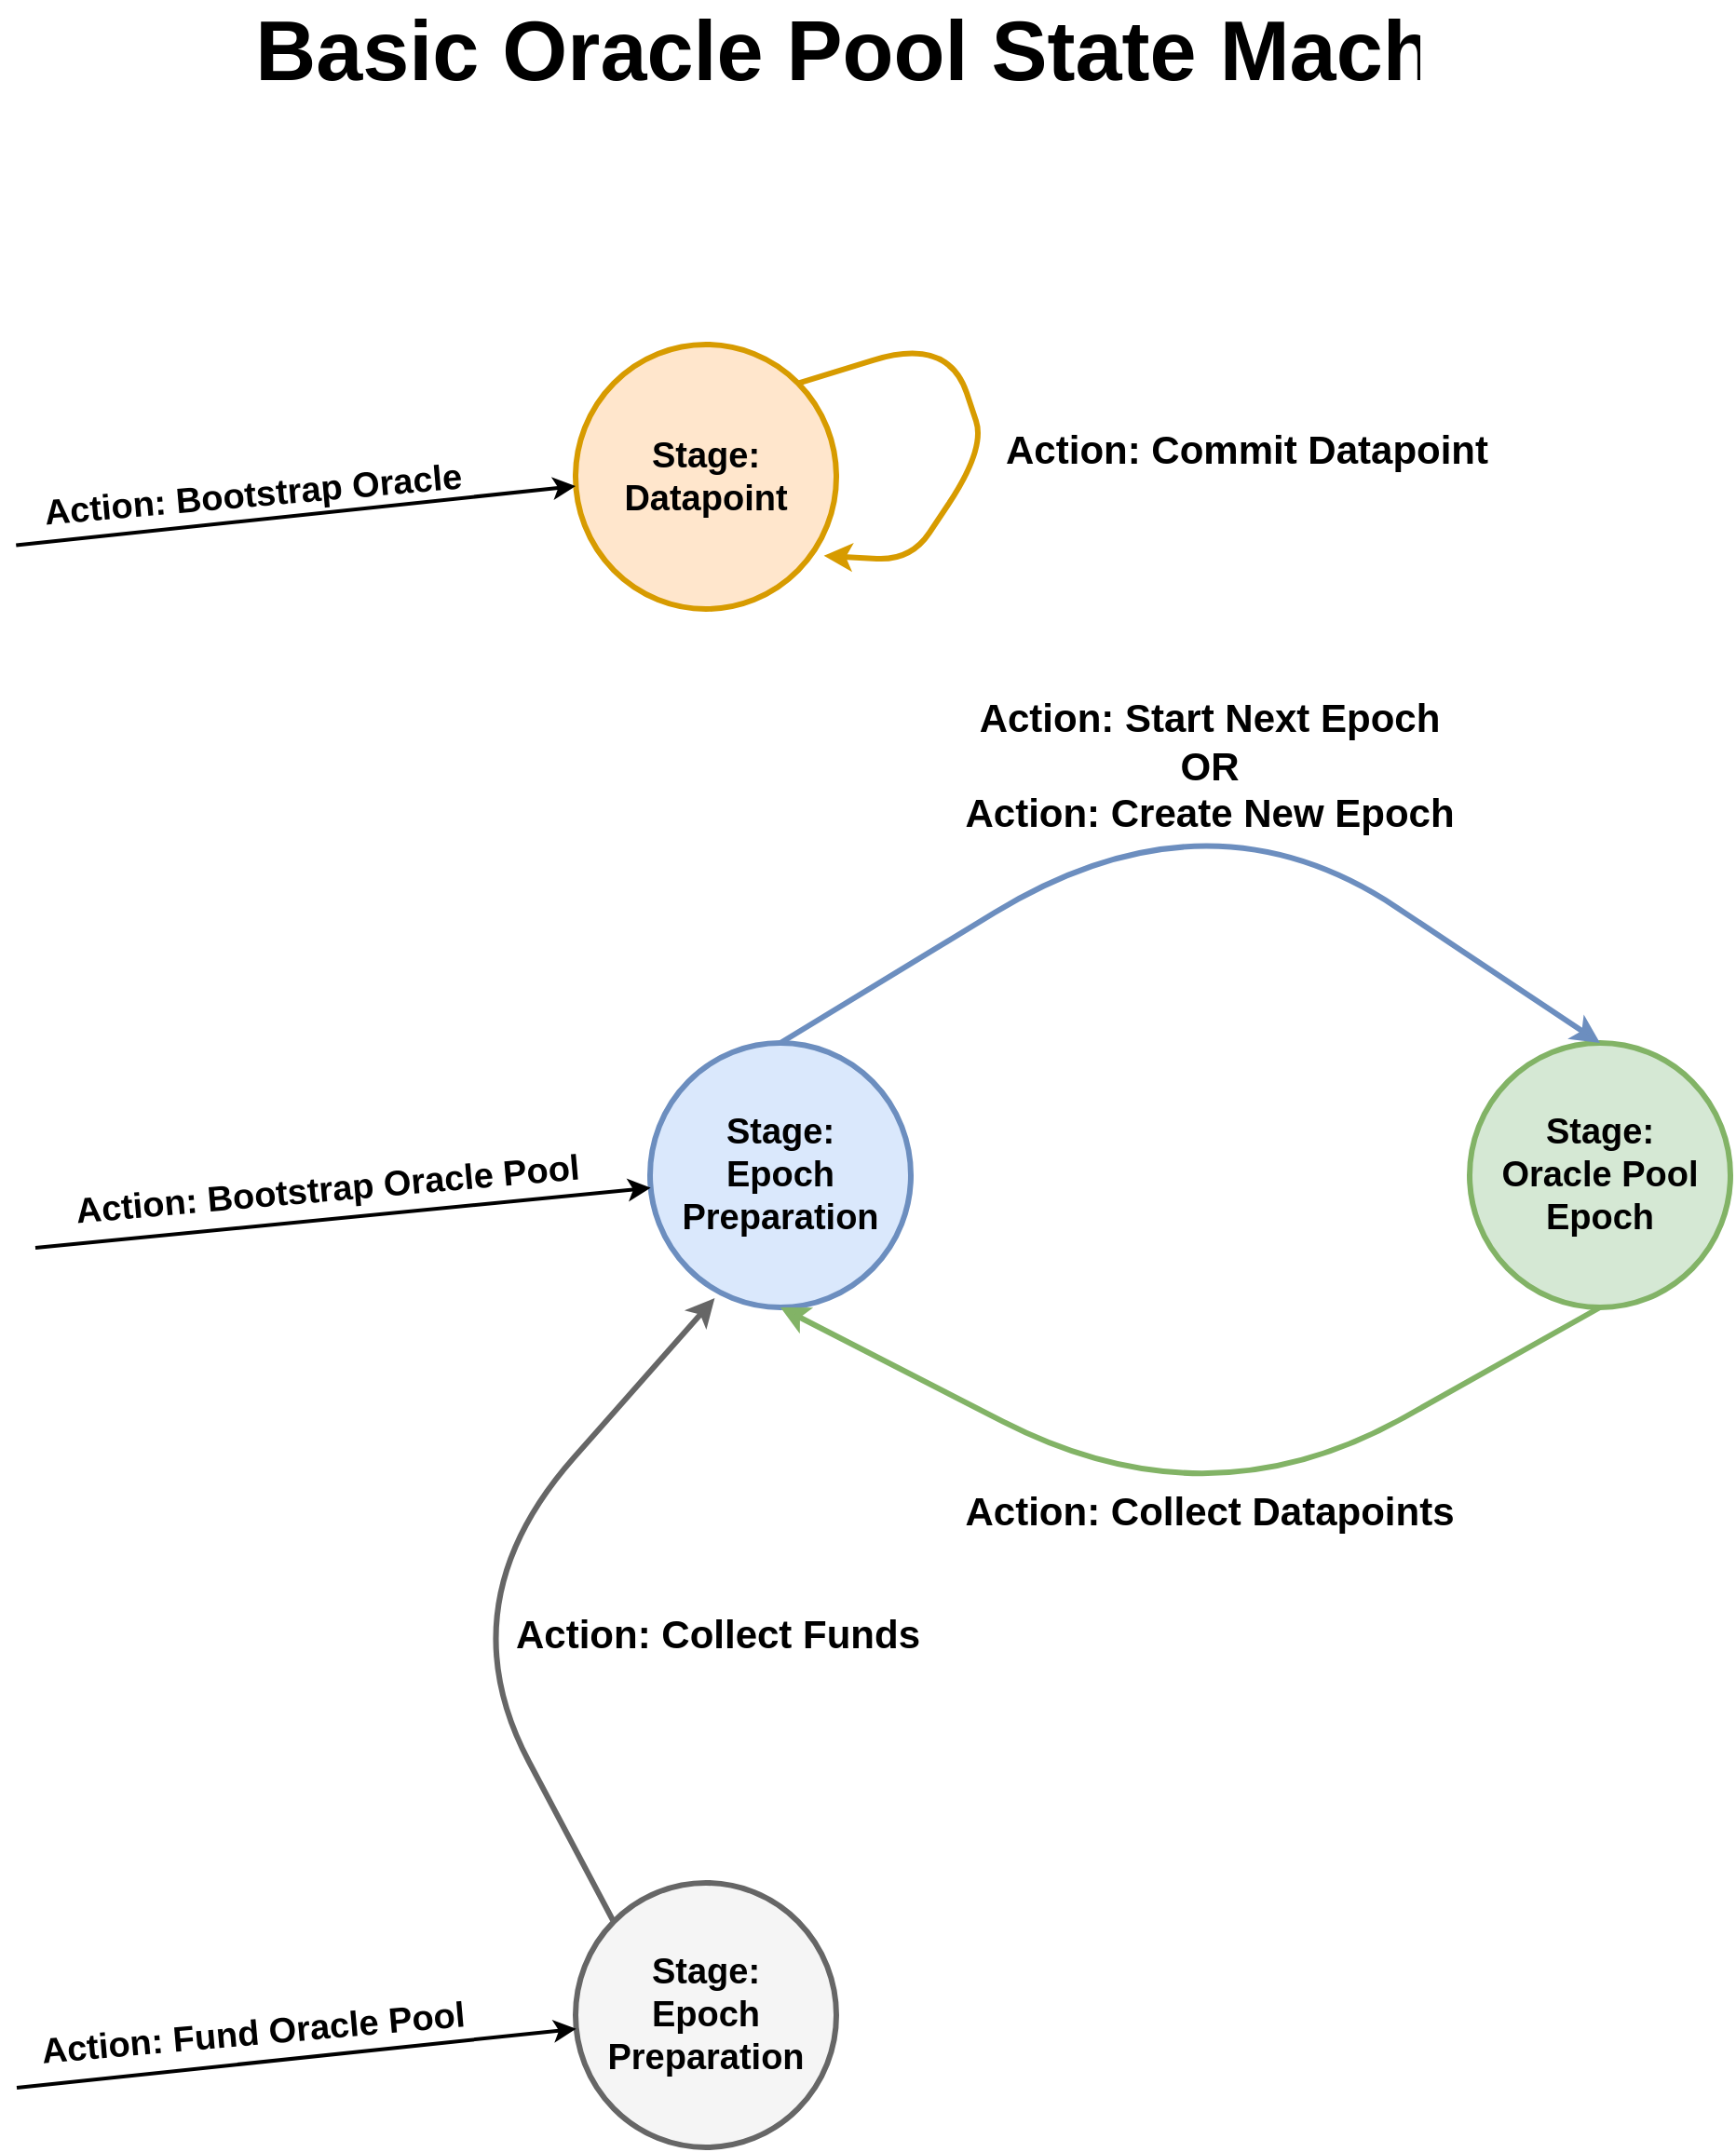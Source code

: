 <mxfile version="13.3.1" type="device"><diagram id="C5RBs43oDa-KdzZeNtuy" name="Page-1"><mxGraphModel dx="2031" dy="1194" grid="1" gridSize="10" guides="1" tooltips="1" connect="1" arrows="1" fold="1" page="1" pageScale="1" pageWidth="1400" pageHeight="1400" math="0" shadow="0"><root><mxCell id="WIyWlLk6GJQsqaUBKTNV-0"/><mxCell id="WIyWlLk6GJQsqaUBKTNV-1" parent="WIyWlLk6GJQsqaUBKTNV-0"/><mxCell id="g2f471BsYhic3x-S7ay1-4" value="&lt;span style=&quot;font-size: 19px&quot;&gt;&lt;b&gt;Stage:&lt;br&gt;Epoch Preparation&lt;/b&gt;&lt;/span&gt;" style="ellipse;whiteSpace=wrap;html=1;aspect=fixed;fillColor=#dae8fc;strokeColor=#6c8ebf;strokeWidth=3;" vertex="1" parent="WIyWlLk6GJQsqaUBKTNV-1"><mxGeometry x="550" y="623" width="140" height="142" as="geometry"/></mxCell><mxCell id="g2f471BsYhic3x-S7ay1-6" value="" style="endArrow=classic;html=1;strokeWidth=2;" edge="1" parent="WIyWlLk6GJQsqaUBKTNV-1" target="g2f471BsYhic3x-S7ay1-4"><mxGeometry width="50" height="50" relative="1" as="geometry"><mxPoint x="220" y="733" as="sourcePoint"/><mxPoint x="170" y="683" as="targetPoint"/></mxGeometry></mxCell><mxCell id="g2f471BsYhic3x-S7ay1-8" value="&lt;font style=&quot;font-size: 19px&quot;&gt;&lt;b&gt;Action: Bootstrap Oracle Pool&lt;br&gt;&lt;/b&gt;&lt;/font&gt;" style="text;html=1;strokeColor=none;fillColor=none;align=center;verticalAlign=middle;whiteSpace=wrap;rounded=0;rotation=355;" vertex="1" parent="WIyWlLk6GJQsqaUBKTNV-1"><mxGeometry x="236.9" y="690.82" width="280.02" height="22" as="geometry"/></mxCell><mxCell id="g2f471BsYhic3x-S7ay1-9" value="&lt;span style=&quot;font-size: 19px&quot;&gt;&lt;b&gt;Stage:&lt;br&gt;Oracle Pool Epoch&lt;/b&gt;&lt;/span&gt;" style="ellipse;whiteSpace=wrap;html=1;aspect=fixed;fillColor=#d5e8d4;strokeColor=#82b366;strokeWidth=3;" vertex="1" parent="WIyWlLk6GJQsqaUBKTNV-1"><mxGeometry x="990" y="623" width="140" height="142" as="geometry"/></mxCell><mxCell id="g2f471BsYhic3x-S7ay1-13" value="" style="endArrow=classic;html=1;strokeWidth=3;exitX=0.5;exitY=0;exitDx=0;exitDy=0;entryX=0.5;entryY=0;entryDx=0;entryDy=0;arcSize=400;fillColor=#dae8fc;strokeColor=#6c8ebf;" edge="1" parent="WIyWlLk6GJQsqaUBKTNV-1" source="g2f471BsYhic3x-S7ay1-4" target="g2f471BsYhic3x-S7ay1-9"><mxGeometry width="50" height="50" relative="1" as="geometry"><mxPoint x="880" y="633" as="sourcePoint"/><mxPoint x="930" y="583" as="targetPoint"/><Array as="points"><mxPoint x="850" y="483"/></Array></mxGeometry></mxCell><mxCell id="g2f471BsYhic3x-S7ay1-14" value="" style="endArrow=none;html=1;strokeWidth=3;exitX=0.5;exitY=1;exitDx=0;exitDy=0;entryX=0.5;entryY=1;entryDx=0;entryDy=0;arcSize=400;startArrow=classic;startFill=1;endFill=0;fillColor=#d5e8d4;strokeColor=#82b366;" edge="1" parent="WIyWlLk6GJQsqaUBKTNV-1" source="g2f471BsYhic3x-S7ay1-4" target="g2f471BsYhic3x-S7ay1-9"><mxGeometry width="50" height="50" relative="1" as="geometry"><mxPoint x="630" y="903" as="sourcePoint"/><mxPoint x="1070" y="903" as="targetPoint"/><Array as="points"><mxPoint x="850" y="883"/></Array></mxGeometry></mxCell><mxCell id="g2f471BsYhic3x-S7ay1-15" value="&lt;b style=&quot;color: rgb(0 , 0 , 0) ; font-size: 19px&quot;&gt;Stage:&lt;br&gt;Epoch Preparation&lt;/b&gt;&lt;span style=&quot;font-size: 19px&quot;&gt;&lt;b&gt;&lt;br&gt;&lt;/b&gt;&lt;/span&gt;" style="ellipse;whiteSpace=wrap;html=1;aspect=fixed;fillColor=#f5f5f5;strokeColor=#666666;strokeWidth=3;fontColor=#333333;" vertex="1" parent="WIyWlLk6GJQsqaUBKTNV-1"><mxGeometry x="510" y="1074" width="140" height="142" as="geometry"/></mxCell><mxCell id="g2f471BsYhic3x-S7ay1-16" value="" style="endArrow=classic;html=1;strokeWidth=2;" edge="1" parent="WIyWlLk6GJQsqaUBKTNV-1" target="g2f471BsYhic3x-S7ay1-15"><mxGeometry width="50" height="50" relative="1" as="geometry"><mxPoint x="210" y="1184" as="sourcePoint"/><mxPoint x="170" y="283" as="targetPoint"/></mxGeometry></mxCell><mxCell id="g2f471BsYhic3x-S7ay1-17" value="&lt;font style=&quot;font-size: 19px;&quot;&gt;&lt;b style=&quot;font-size: 19px;&quot;&gt;Action: Fund Oracle Pool&lt;/b&gt;&lt;b style=&quot;font-size: 19px;&quot;&gt;&lt;br style=&quot;font-size: 19px;&quot;&gt;&lt;/b&gt;&lt;/font&gt;" style="text;html=1;strokeColor=none;fillColor=none;align=center;verticalAlign=middle;whiteSpace=wrap;rounded=0;rotation=355;fontSize=19;" vertex="1" parent="WIyWlLk6GJQsqaUBKTNV-1"><mxGeometry x="222" y="1144" width="230" height="22" as="geometry"/></mxCell><mxCell id="g2f471BsYhic3x-S7ay1-20" value="" style="endArrow=classic;html=1;strokeWidth=3;entryX=0.248;entryY=0.965;entryDx=0;entryDy=0;arcSize=400;startArrow=none;startFill=0;endFill=1;fontSize=17;fillColor=#f5f5f5;strokeColor=#666666;entryPerimeter=0;" edge="1" parent="WIyWlLk6GJQsqaUBKTNV-1" target="g2f471BsYhic3x-S7ay1-4"><mxGeometry width="50" height="50" relative="1" as="geometry"><mxPoint x="530" y="1094" as="sourcePoint"/><mxPoint x="1060" y="365.0" as="targetPoint"/><Array as="points"><mxPoint x="440" y="924"/></Array></mxGeometry></mxCell><mxCell id="g2f471BsYhic3x-S7ay1-21" value="&lt;b&gt;&lt;font style=&quot;font-size: 21px&quot;&gt;Action: Collect Funds&lt;/font&gt;&lt;/b&gt;" style="edgeLabel;html=1;align=center;verticalAlign=middle;resizable=0;points=[];fontSize=17;" vertex="1" connectable="0" parent="g2f471BsYhic3x-S7ay1-20"><mxGeometry x="-0.12" y="19" relative="1" as="geometry"><mxPoint x="157.41" y="-3.67" as="offset"/></mxGeometry></mxCell><mxCell id="g2f471BsYhic3x-S7ay1-26" value="&lt;b style=&quot;color: rgb(0 , 0 , 0) ; font-size: 19px&quot;&gt;Stage:&lt;br&gt;Datapoint&lt;/b&gt;&lt;span style=&quot;font-size: 19px&quot;&gt;&lt;b&gt;&lt;br&gt;&lt;/b&gt;&lt;/span&gt;" style="ellipse;whiteSpace=wrap;html=1;aspect=fixed;fillColor=#ffe6cc;strokeColor=#d79b00;strokeWidth=3;" vertex="1" parent="WIyWlLk6GJQsqaUBKTNV-1"><mxGeometry x="510" y="247.97" width="140" height="142" as="geometry"/></mxCell><mxCell id="g2f471BsYhic3x-S7ay1-27" value="&lt;font style=&quot;font-size: 19px&quot;&gt;&lt;b style=&quot;font-size: 19px&quot;&gt;Action: Bootstrap Oracle&lt;/b&gt;&lt;b style=&quot;font-size: 19px&quot;&gt;&lt;br style=&quot;font-size: 19px&quot;&gt;&lt;/b&gt;&lt;/font&gt;" style="text;html=1;strokeColor=none;fillColor=none;align=center;verticalAlign=middle;whiteSpace=wrap;rounded=0;rotation=355;fontSize=19;" vertex="1" parent="WIyWlLk6GJQsqaUBKTNV-1"><mxGeometry x="222" y="317.97" width="230" height="22" as="geometry"/></mxCell><mxCell id="g2f471BsYhic3x-S7ay1-28" value="" style="endArrow=classic;html=1;strokeWidth=3;arcSize=400;startArrow=none;startFill=0;endFill=1;fontSize=17;fillColor=#ffe6cc;strokeColor=#d79b00;entryX=0.952;entryY=0.799;entryDx=0;entryDy=0;exitX=1;exitY=0;exitDx=0;exitDy=0;entryPerimeter=0;" edge="1" parent="WIyWlLk6GJQsqaUBKTNV-1" source="g2f471BsYhic3x-S7ay1-26" target="g2f471BsYhic3x-S7ay1-26"><mxGeometry width="50" height="50" relative="1" as="geometry"><mxPoint x="590" y="244" as="sourcePoint"/><mxPoint x="590" y="384" as="targetPoint"/><Array as="points"><mxPoint x="710" y="244"/><mxPoint x="730" y="304"/><mxPoint x="690" y="364"/></Array></mxGeometry></mxCell><mxCell id="g2f471BsYhic3x-S7ay1-29" value="&lt;b&gt;&lt;font style=&quot;font-size: 21px&quot;&gt;Action: Commit Datapoint&lt;/font&gt;&lt;/b&gt;" style="edgeLabel;html=1;align=center;verticalAlign=middle;resizable=0;points=[];fontSize=17;" vertex="1" connectable="0" parent="g2f471BsYhic3x-S7ay1-28"><mxGeometry x="-0.12" y="19" relative="1" as="geometry"><mxPoint x="131.49" y="34.56" as="offset"/></mxGeometry></mxCell><mxCell id="g2f471BsYhic3x-S7ay1-31" value="" style="endArrow=classic;html=1;strokeWidth=2;" edge="1" parent="WIyWlLk6GJQsqaUBKTNV-1"><mxGeometry width="50" height="50" relative="1" as="geometry"><mxPoint x="209.63" y="355.74" as="sourcePoint"/><mxPoint x="509.997" y="323.999" as="targetPoint"/></mxGeometry></mxCell><mxCell id="g2f471BsYhic3x-S7ay1-34" value="&lt;b&gt;&lt;font style=&quot;font-size: 21px&quot;&gt;Action: Start Next Epoch&lt;br&gt;OR&lt;br&gt;Action: Create New Epoch&lt;br&gt;&lt;/font&gt;&lt;/b&gt;" style="edgeLabel;html=1;align=center;verticalAlign=middle;resizable=0;points=[];fontSize=17;" vertex="1" connectable="0" parent="WIyWlLk6GJQsqaUBKTNV-1"><mxGeometry x="849.996" y="473.996" as="geometry"/></mxCell><mxCell id="g2f471BsYhic3x-S7ay1-35" value="&lt;b&gt;&lt;font style=&quot;font-size: 21px&quot;&gt;Action: Collect Datapoints&lt;/font&gt;&lt;/b&gt;" style="edgeLabel;html=1;align=center;verticalAlign=middle;resizable=0;points=[];fontSize=17;" vertex="1" connectable="0" parent="WIyWlLk6GJQsqaUBKTNV-1"><mxGeometry x="849.996" y="873.996" as="geometry"/></mxCell><mxCell id="g2f471BsYhic3x-S7ay1-37" value="&lt;b&gt;&lt;font style=&quot;font-size: 45px&quot;&gt;Basic Oracle Pool State Machines&lt;/font&gt;&lt;/b&gt;" style="text;html=1;strokeColor=none;fillColor=none;align=center;verticalAlign=middle;whiteSpace=wrap;rounded=0;fontSize=19;" vertex="1" parent="WIyWlLk6GJQsqaUBKTNV-1"><mxGeometry x="293" y="80" width="813.08" height="20" as="geometry"/></mxCell></root></mxGraphModel></diagram></mxfile>